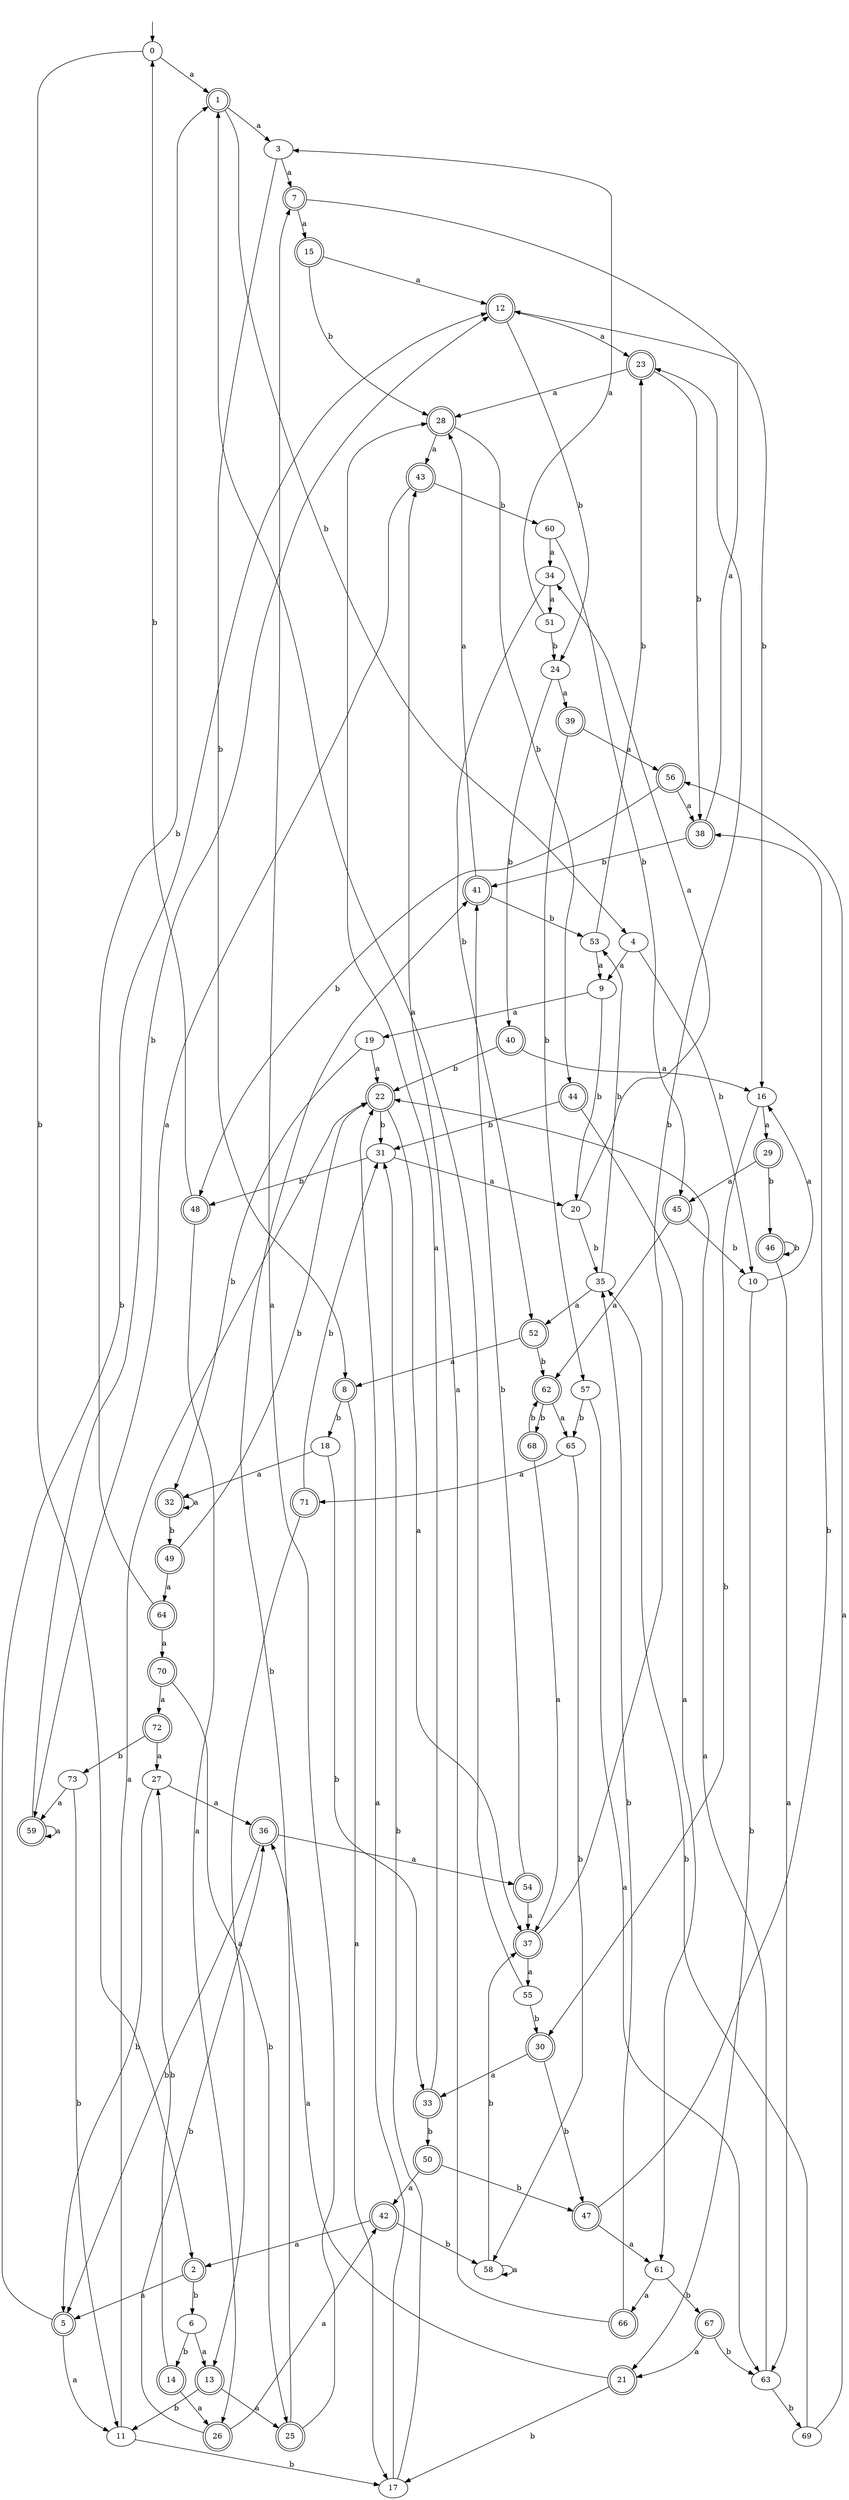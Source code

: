 digraph RandomDFA {
  __start0 [label="", shape=none];
  __start0 -> 0 [label=""];
  0 [shape=circle]
  0 -> 1 [label="a"]
  0 -> 2 [label="b"]
  1 [shape=doublecircle]
  1 -> 3 [label="a"]
  1 -> 4 [label="b"]
  2 [shape=doublecircle]
  2 -> 5 [label="a"]
  2 -> 6 [label="b"]
  3
  3 -> 7 [label="a"]
  3 -> 8 [label="b"]
  4
  4 -> 9 [label="a"]
  4 -> 10 [label="b"]
  5 [shape=doublecircle]
  5 -> 11 [label="a"]
  5 -> 12 [label="b"]
  6
  6 -> 13 [label="a"]
  6 -> 14 [label="b"]
  7 [shape=doublecircle]
  7 -> 15 [label="a"]
  7 -> 16 [label="b"]
  8 [shape=doublecircle]
  8 -> 17 [label="a"]
  8 -> 18 [label="b"]
  9
  9 -> 19 [label="a"]
  9 -> 20 [label="b"]
  10
  10 -> 16 [label="a"]
  10 -> 21 [label="b"]
  11
  11 -> 22 [label="a"]
  11 -> 17 [label="b"]
  12 [shape=doublecircle]
  12 -> 23 [label="a"]
  12 -> 24 [label="b"]
  13 [shape=doublecircle]
  13 -> 25 [label="a"]
  13 -> 11 [label="b"]
  14 [shape=doublecircle]
  14 -> 26 [label="a"]
  14 -> 27 [label="b"]
  15 [shape=doublecircle]
  15 -> 12 [label="a"]
  15 -> 28 [label="b"]
  16
  16 -> 29 [label="a"]
  16 -> 30 [label="b"]
  17
  17 -> 22 [label="a"]
  17 -> 31 [label="b"]
  18
  18 -> 32 [label="a"]
  18 -> 33 [label="b"]
  19
  19 -> 22 [label="a"]
  19 -> 32 [label="b"]
  20
  20 -> 34 [label="a"]
  20 -> 35 [label="b"]
  21 [shape=doublecircle]
  21 -> 36 [label="a"]
  21 -> 17 [label="b"]
  22 [shape=doublecircle]
  22 -> 37 [label="a"]
  22 -> 31 [label="b"]
  23 [shape=doublecircle]
  23 -> 28 [label="a"]
  23 -> 38 [label="b"]
  24
  24 -> 39 [label="a"]
  24 -> 40 [label="b"]
  25 [shape=doublecircle]
  25 -> 7 [label="a"]
  25 -> 41 [label="b"]
  26 [shape=doublecircle]
  26 -> 42 [label="a"]
  26 -> 36 [label="b"]
  27
  27 -> 36 [label="a"]
  27 -> 5 [label="b"]
  28 [shape=doublecircle]
  28 -> 43 [label="a"]
  28 -> 44 [label="b"]
  29 [shape=doublecircle]
  29 -> 45 [label="a"]
  29 -> 46 [label="b"]
  30 [shape=doublecircle]
  30 -> 33 [label="a"]
  30 -> 47 [label="b"]
  31
  31 -> 20 [label="a"]
  31 -> 48 [label="b"]
  32 [shape=doublecircle]
  32 -> 32 [label="a"]
  32 -> 49 [label="b"]
  33 [shape=doublecircle]
  33 -> 28 [label="a"]
  33 -> 50 [label="b"]
  34
  34 -> 51 [label="a"]
  34 -> 52 [label="b"]
  35
  35 -> 52 [label="a"]
  35 -> 53 [label="b"]
  36 [shape=doublecircle]
  36 -> 54 [label="a"]
  36 -> 5 [label="b"]
  37 [shape=doublecircle]
  37 -> 55 [label="a"]
  37 -> 23 [label="b"]
  38 [shape=doublecircle]
  38 -> 12 [label="a"]
  38 -> 41 [label="b"]
  39 [shape=doublecircle]
  39 -> 56 [label="a"]
  39 -> 57 [label="b"]
  40 [shape=doublecircle]
  40 -> 16 [label="a"]
  40 -> 22 [label="b"]
  41 [shape=doublecircle]
  41 -> 28 [label="a"]
  41 -> 53 [label="b"]
  42 [shape=doublecircle]
  42 -> 2 [label="a"]
  42 -> 58 [label="b"]
  43 [shape=doublecircle]
  43 -> 59 [label="a"]
  43 -> 60 [label="b"]
  44 [shape=doublecircle]
  44 -> 61 [label="a"]
  44 -> 31 [label="b"]
  45 [shape=doublecircle]
  45 -> 62 [label="a"]
  45 -> 10 [label="b"]
  46 [shape=doublecircle]
  46 -> 63 [label="a"]
  46 -> 46 [label="b"]
  47 [shape=doublecircle]
  47 -> 61 [label="a"]
  47 -> 38 [label="b"]
  48 [shape=doublecircle]
  48 -> 26 [label="a"]
  48 -> 0 [label="b"]
  49 [shape=doublecircle]
  49 -> 64 [label="a"]
  49 -> 22 [label="b"]
  50 [shape=doublecircle]
  50 -> 42 [label="a"]
  50 -> 47 [label="b"]
  51
  51 -> 3 [label="a"]
  51 -> 24 [label="b"]
  52 [shape=doublecircle]
  52 -> 8 [label="a"]
  52 -> 62 [label="b"]
  53
  53 -> 9 [label="a"]
  53 -> 23 [label="b"]
  54 [shape=doublecircle]
  54 -> 37 [label="a"]
  54 -> 41 [label="b"]
  55
  55 -> 1 [label="a"]
  55 -> 30 [label="b"]
  56 [shape=doublecircle]
  56 -> 38 [label="a"]
  56 -> 48 [label="b"]
  57
  57 -> 63 [label="a"]
  57 -> 65 [label="b"]
  58
  58 -> 58 [label="a"]
  58 -> 37 [label="b"]
  59 [shape=doublecircle]
  59 -> 59 [label="a"]
  59 -> 12 [label="b"]
  60
  60 -> 34 [label="a"]
  60 -> 45 [label="b"]
  61
  61 -> 66 [label="a"]
  61 -> 67 [label="b"]
  62 [shape=doublecircle]
  62 -> 65 [label="a"]
  62 -> 68 [label="b"]
  63
  63 -> 22 [label="a"]
  63 -> 69 [label="b"]
  64 [shape=doublecircle]
  64 -> 70 [label="a"]
  64 -> 1 [label="b"]
  65
  65 -> 71 [label="a"]
  65 -> 58 [label="b"]
  66 [shape=doublecircle]
  66 -> 43 [label="a"]
  66 -> 35 [label="b"]
  67 [shape=doublecircle]
  67 -> 21 [label="a"]
  67 -> 63 [label="b"]
  68 [shape=doublecircle]
  68 -> 37 [label="a"]
  68 -> 62 [label="b"]
  69
  69 -> 56 [label="a"]
  69 -> 35 [label="b"]
  70 [shape=doublecircle]
  70 -> 72 [label="a"]
  70 -> 25 [label="b"]
  71 [shape=doublecircle]
  71 -> 13 [label="a"]
  71 -> 31 [label="b"]
  72 [shape=doublecircle]
  72 -> 27 [label="a"]
  72 -> 73 [label="b"]
  73
  73 -> 59 [label="a"]
  73 -> 11 [label="b"]
}
